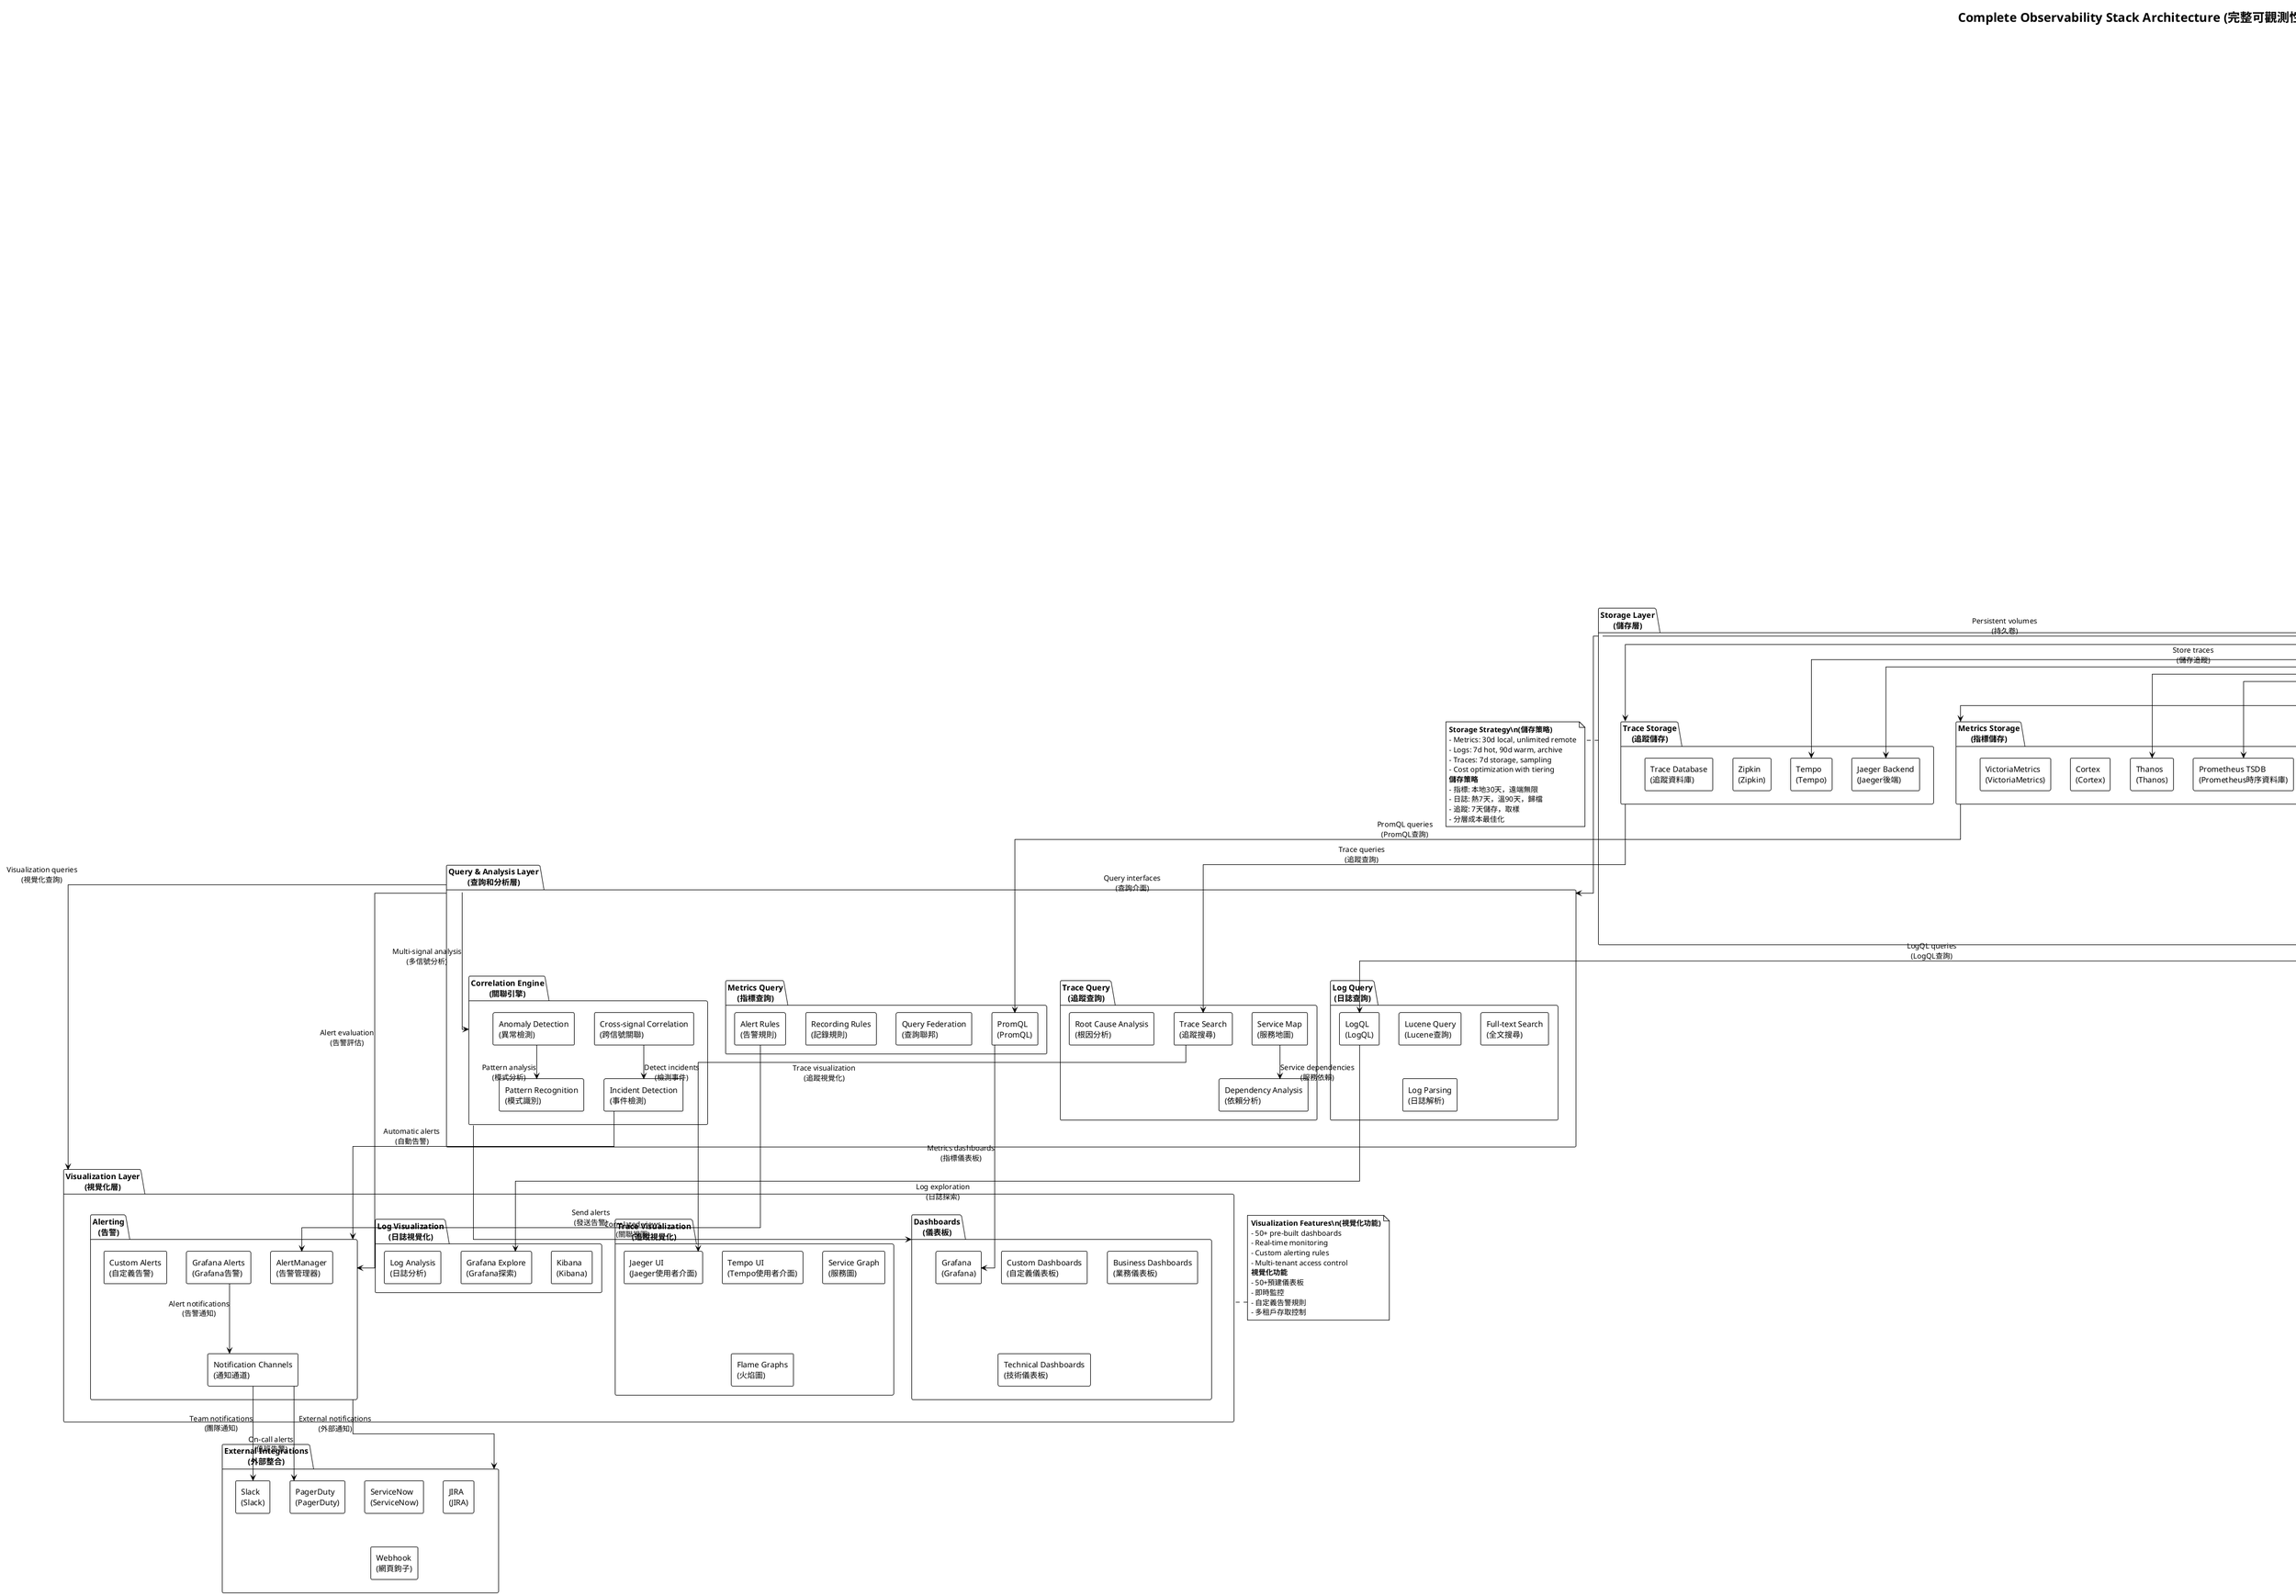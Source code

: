 @startuml Observability-Stack
!theme plain
title Complete Observability Stack Architecture (完整可觀測性堆疊架構)

' Define styles
skinparam componentStyle rectangle
skinparam linetype ortho
skinparam backgroundColor white

' Application layer
package "O-RAN Application Layer\n(O-RAN應用程式層)" as app_layer {

  package "Core O-RAN Services\n(核心O-RAN服務)" as core_services {
    [O2 DMS\n(O2設備管理服務)] as o2dms
    [CN DMS\n(雲原生設備管理服務)] as cndms
    [VNF Operator\n(VNF操作器)] as vnfop
    [Intent Service\n(意圖服務)] as intent_service
  }

  package "SMO Components\n(SMO組件)" as smo_components {
    [Policy Framework\n(策略框架)] as policy
    [Non-RT RIC\n(非即時RIC)] as nonrtric
    [A1 Mediator\n(A1中介器)] as a1mediator
  }

  package "Network Functions\n(網路功能)" as network_functions {
    [CU Function\n(CU功能)] as cu
    [DU Function\n(DU功能)] as du
    [RU Function\n(RU功能)] as ru
  }
}

' Instrumentation layer
package "Instrumentation Layer\n(檢測層)" as instrumentation {

  package "Metrics Instrumentation\n(指標檢測)" as metrics_instr {
    [Prometheus Client\n(Prometheus客戶端)] as prom_client
    [Custom Metrics\n(自定義指標)] as custom_metrics
    [Business Metrics\n(業務指標)] as business_metrics
    [Performance Metrics\n(效能指標)] as perf_metrics
  }

  package "Logging Instrumentation\n(日誌檢測)" as logging_instr {
    [Structured Logging\n(結構化日誌)] as structured_logging
    [Log Levels\n(日誌級別)] as log_levels
    [Correlation IDs\n(關聯ID)] as correlation_ids
    [Context Propagation\n(上下文傳播)] as context_prop
  }

  package "Tracing Instrumentation\n(追蹤檢測)" as tracing_instr {
    [OpenTelemetry\n(OpenTelemetry)] as opentelemetry
    [Span Creation\n(Span創建)] as span_creation
    [Trace Context\n(追蹤上下文)] as trace_context
    [Sampling Strategy\n(取樣策略)] as sampling
  }
}

' Collection layer
package "Collection Layer\n(收集層)" as collection_layer {

  package "Metrics Collection\n(指標收集)" as metrics_collection {
    [Prometheus Server\n(Prometheus伺服器)] as prometheus
    [ServiceMonitor\n(服務監控器)] as servicemonitor
    [PodMonitor\n(Pod監控器)] as podmonitor
    [Node Exporter\n(節點匯出器)] as node_exporter
    [kube-state-metrics\n(K8s狀態指標)] as kube_state
  }

  package "Log Collection\n(日誌收集)" as log_collection {
    [Fluent Bit\n(Fluent Bit)] as fluent_bit
    [Vector\n(Vector)] as vector
    [Promtail\n(Promtail)] as promtail
    [Log Aggregation\n(日誌聚合)] as log_aggregation
  }

  package "Trace Collection\n(追蹤收集)" as trace_collection {
    [OpenTelemetry Collector\n(OpenTelemetry收集器)] as otel_collector
    [Jaeger Agent\n(Jaeger代理)] as jaeger_agent
    [Tempo Agent\n(Tempo代理)] as tempo_agent
    [Trace Processing\n(追蹤處理)] as trace_processing
  }
}

' Storage layer
package "Storage Layer\n(儲存層)" as storage_layer {

  package "Metrics Storage\n(指標儲存)" as metrics_storage {
    [Prometheus TSDB\n(Prometheus時序資料庫)] as prom_tsdb
    [Thanos\n(Thanos)] as thanos
    [Cortex\n(Cortex)] as cortex
    [VictoriaMetrics\n(VictoriaMetrics)] as victoria_metrics
  }

  package "Log Storage\n(日誌儲存)" as log_storage {
    [Loki\n(Loki)] as loki
    [Elasticsearch\n(Elasticsearch)] as elasticsearch
    [ClickHouse\n(ClickHouse)] as clickhouse
    [Object Storage\n(物件儲存)] as object_storage
  }

  package "Trace Storage\n(追蹤儲存)" as trace_storage {
    [Jaeger Backend\n(Jaeger後端)] as jaeger_backend
    [Tempo\n(Tempo)] as tempo
    [Zipkin\n(Zipkin)] as zipkin
    [Trace Database\n(追蹤資料庫)] as trace_db
  }

  package "Persistent Storage\n(持久化儲存)" as persistent_storage {
    [PVC Volumes\n(持久卷)] as pvc_volumes
    [S3 Compatible\n(S3相容)] as s3_storage
    [Local SSDs\n(本地SSD)] as local_ssd
  }
}

' Query and analysis layer
package "Query & Analysis Layer\n(查詢和分析層)" as query_layer {

  package "Metrics Query\n(指標查詢)" as metrics_query {
    [PromQL\n(PromQL)] as promql
    [Query Federation\n(查詢聯邦)] as query_federation
    [Recording Rules\n(記錄規則)] as recording_rules
    [Alert Rules\n(告警規則)] as alert_rules
  }

  package "Log Query\n(日誌查詢)" as log_query {
    [LogQL\n(LogQL)] as logql
    [Lucene Query\n(Lucene查詢)] as lucene_query
    [Full-text Search\n(全文搜尋)] as fulltext_search
    [Log Parsing\n(日誌解析)] as log_parsing
  }

  package "Trace Query\n(追蹤查詢)" as trace_query {
    [Trace Search\n(追蹤搜尋)] as trace_search
    [Service Map\n(服務地圖)] as service_map
    [Dependency Analysis\n(依賴分析)] as dependency_analysis
    [Root Cause Analysis\n(根因分析)] as root_cause
  }

  package "Correlation Engine\n(關聯引擎)" as correlation {
    [Cross-signal Correlation\n(跨信號關聯)] as cross_correlation
    [Incident Detection\n(事件檢測)] as incident_detection
    [Anomaly Detection\n(異常檢測)] as anomaly_detection
    [Pattern Recognition\n(模式識別)] as pattern_recognition
  }
}

' Visualization layer
package "Visualization Layer\n(視覺化層)" as visualization_layer {

  package "Dashboards\n(儀表板)" as dashboards {
    [Grafana\n(Grafana)] as grafana
    [Custom Dashboards\n(自定義儀表板)] as custom_dashboards
    [Business Dashboards\n(業務儀表板)] as business_dashboards
    [Technical Dashboards\n(技術儀表板)] as tech_dashboards
  }

  package "Log Visualization\n(日誌視覺化)" as log_viz {
    [Kibana\n(Kibana)] as kibana
    [Grafana Explore\n(Grafana探索)] as grafana_explore
    [Log Analysis\n(日誌分析)] as log_analysis
  }

  package "Trace Visualization\n(追蹤視覺化)" as trace_viz {
    [Jaeger UI\n(Jaeger使用者介面)] as jaeger_ui
    [Tempo UI\n(Tempo使用者介面)] as tempo_ui
    [Service Graph\n(服務圖)] as service_graph
    [Flame Graphs\n(火焰圖)] as flame_graphs
  }

  package "Alerting\n(告警)" as alerting {
    [AlertManager\n(告警管理器)] as alertmanager
    [Grafana Alerts\n(Grafana告警)] as grafana_alerts
    [Custom Alerts\n(自定義告警)] as custom_alerts
    [Notification Channels\n(通知通道)] as notification_channels
  }
}

' External integrations
package "External Integrations\n(外部整合)" as external_integrations {
  [Slack\n(Slack)] as slack
  [PagerDuty\n(PagerDuty)] as pagerduty
  [ServiceNow\n(ServiceNow)] as servicenow
  [JIRA\n(JIRA)] as jira
  [Webhook\n(網頁鉤子)] as webhook
}

' Application instrumentation
core_services --> instrumentation : "Instrument applications\n(檢測應用程式)"
smo_components --> instrumentation : "Add observability\n(添加可觀測性)"
network_functions --> instrumentation : "Monitor functions\n(監控功能)"

' Metrics flow
metrics_instr --> metrics_collection : "Expose /metrics\n(暴露指標端點)"
prom_client --> prometheus : "Scrape metrics\n(抓取指標)"
custom_metrics --> servicemonitor : "Service discovery\n(服務發現)"
business_metrics --> podmonitor : "Pod-level metrics\n(Pod級指標)"

' Logging flow
logging_instr --> log_collection : "Stream logs\n(串流日誌)"
structured_logging --> fluent_bit : "Collect logs\n(收集日誌)"
log_levels --> promtail : "Filter logs\n(過濾日誌)"
correlation_ids --> vector : "Enrich logs\n(豐富日誌)"

' Tracing flow
tracing_instr --> trace_collection : "Send traces\n(發送追蹤)"
opentelemetry --> otel_collector : "Collect traces\n(收集追蹤)"
span_creation --> jaeger_agent : "Agent forwarding\n(代理轉發)"
trace_context --> tempo_agent : "Context propagation\n(上下文傳播)"

' Storage connections
metrics_collection --> metrics_storage : "Store metrics\n(儲存指標)"
prometheus --> prom_tsdb : "Local storage\n(本地儲存)"
prometheus --> thanos : "Long-term storage\n(長期儲存)"

log_collection --> log_storage : "Store logs\n(儲存日誌)"
fluent_bit --> loki : "Push logs\n(推送日誌)"
promtail --> loki : "Loki integration\n(Loki整合)"

trace_collection --> trace_storage : "Store traces\n(儲存追蹤)"
otel_collector --> jaeger_backend : "Jaeger storage\n(Jaeger儲存)"
otel_collector --> tempo : "Tempo storage\n(Tempo儲存)"

' Persistent storage
storage_layer --> persistent_storage : "Persistent volumes\n(持久卷)"
pvc_volumes --> local_ssd : "Fast storage\n(快速儲存)"
s3_storage --> object_storage : "Cold storage\n(冷儲存)"

' Query layer
storage_layer --> query_layer : "Query interfaces\n(查詢介面)"
metrics_storage --> promql : "PromQL queries\n(PromQL查詢)"
log_storage --> logql : "LogQL queries\n(LogQL查詢)"
trace_storage --> trace_search : "Trace queries\n(追蹤查詢)"

' Correlation
query_layer --> correlation : "Multi-signal analysis\n(多信號分析)"
cross_correlation --> incident_detection : "Detect incidents\n(檢測事件)"
anomaly_detection --> pattern_recognition : "Pattern analysis\n(模式分析)"

' Visualization
query_layer --> visualization_layer : "Visualization queries\n(視覺化查詢)"
promql --> grafana : "Metrics dashboards\n(指標儀表板)"
logql --> grafana_explore : "Log exploration\n(日誌探索)"
trace_search --> jaeger_ui : "Trace visualization\n(追蹤視覺化)"

' Alerting
query_layer --> alerting : "Alert evaluation\n(告警評估)"
alert_rules --> alertmanager : "Send alerts\n(發送告警)"
grafana_alerts --> notification_channels : "Alert notifications\n(告警通知)"

' External integrations
alerting --> external_integrations : "External notifications\n(外部通知)"
notification_channels --> slack : "Team notifications\n(團隊通知)"
notification_channels --> pagerduty : "On-call alerts\n(值班告警)"

' Cross-layer correlation
correlation --> dashboards : "Correlated views\n(關聯視圖)"
incident_detection --> alerting : "Automatic alerts\n(自動告警)"
service_map --> dependency_analysis : "Service dependencies\n(服務依賴)"

note top of instrumentation
  **Instrumentation Strategy\n(檢測策略)**
  - OpenTelemetry for standardization
  - Automatic and manual instrumentation
  - Consistent correlation IDs
  - Context propagation across services
  **檢測策略**
  - OpenTelemetry標準化
  - 自動和手動檢測
  - 一致的關聯ID
  - 跨服務上下文傳播
end note

note right of collection_layer
  **Collection Configuration\n(收集配置)**
  - Metrics: 15s scrape interval
  - Logs: Real-time streaming
  - Traces: 10% sampling rate
  - Compression and batching
  **收集配置**
  - 指標: 15秒抓取間隔
  - 日誌: 即時串流
  - 追蹤: 10%取樣率
  - 壓縮和批處理
end note

note bottom of storage_layer
  **Storage Strategy\n(儲存策略)**
  - Metrics: 30d local, unlimited remote
  - Logs: 7d hot, 90d warm, archive
  - Traces: 7d storage, sampling
  - Cost optimization with tiering
  **儲存策略**
  - 指標: 本地30天，遠端無限
  - 日誌: 熱7天，溫90天，歸檔
  - 追蹤: 7天儲存，取樣
  - 分層成本最佳化
end note

note left of visualization_layer
  **Visualization Features\n(視覺化功能)**
  - 50+ pre-built dashboards
  - Real-time monitoring
  - Custom alerting rules
  - Multi-tenant access control
  **視覺化功能**
  - 50+預建儀表板
  - 即時監控
  - 自定義告警規則
  - 多租戶存取控制
end note

@enduml